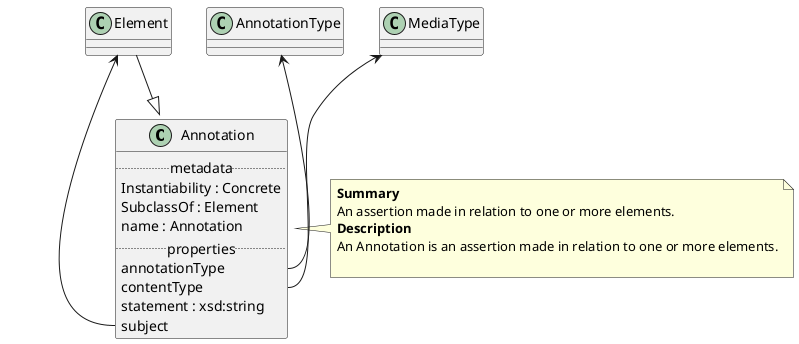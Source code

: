 @startuml
class Annotation {
.. metadata ..
    Instantiability : Concrete
    SubclassOf : Element
    name : Annotation
.. properties ..
    annotationType
    contentType
    statement : xsd:string
    subject
}
note right of Annotation
<b>Summary</b>
An assertion made in relation to one or more elements.
<b>Description</b>
An Annotation is an assertion made in relation to one or more elements.

end note
"Element" --|> "Annotation"
"AnnotationType" <-- "Annotation::annotationType"
"MediaType" <-- "Annotation::contentType"
"Element" <-- "Annotation::subject"
@enduml
